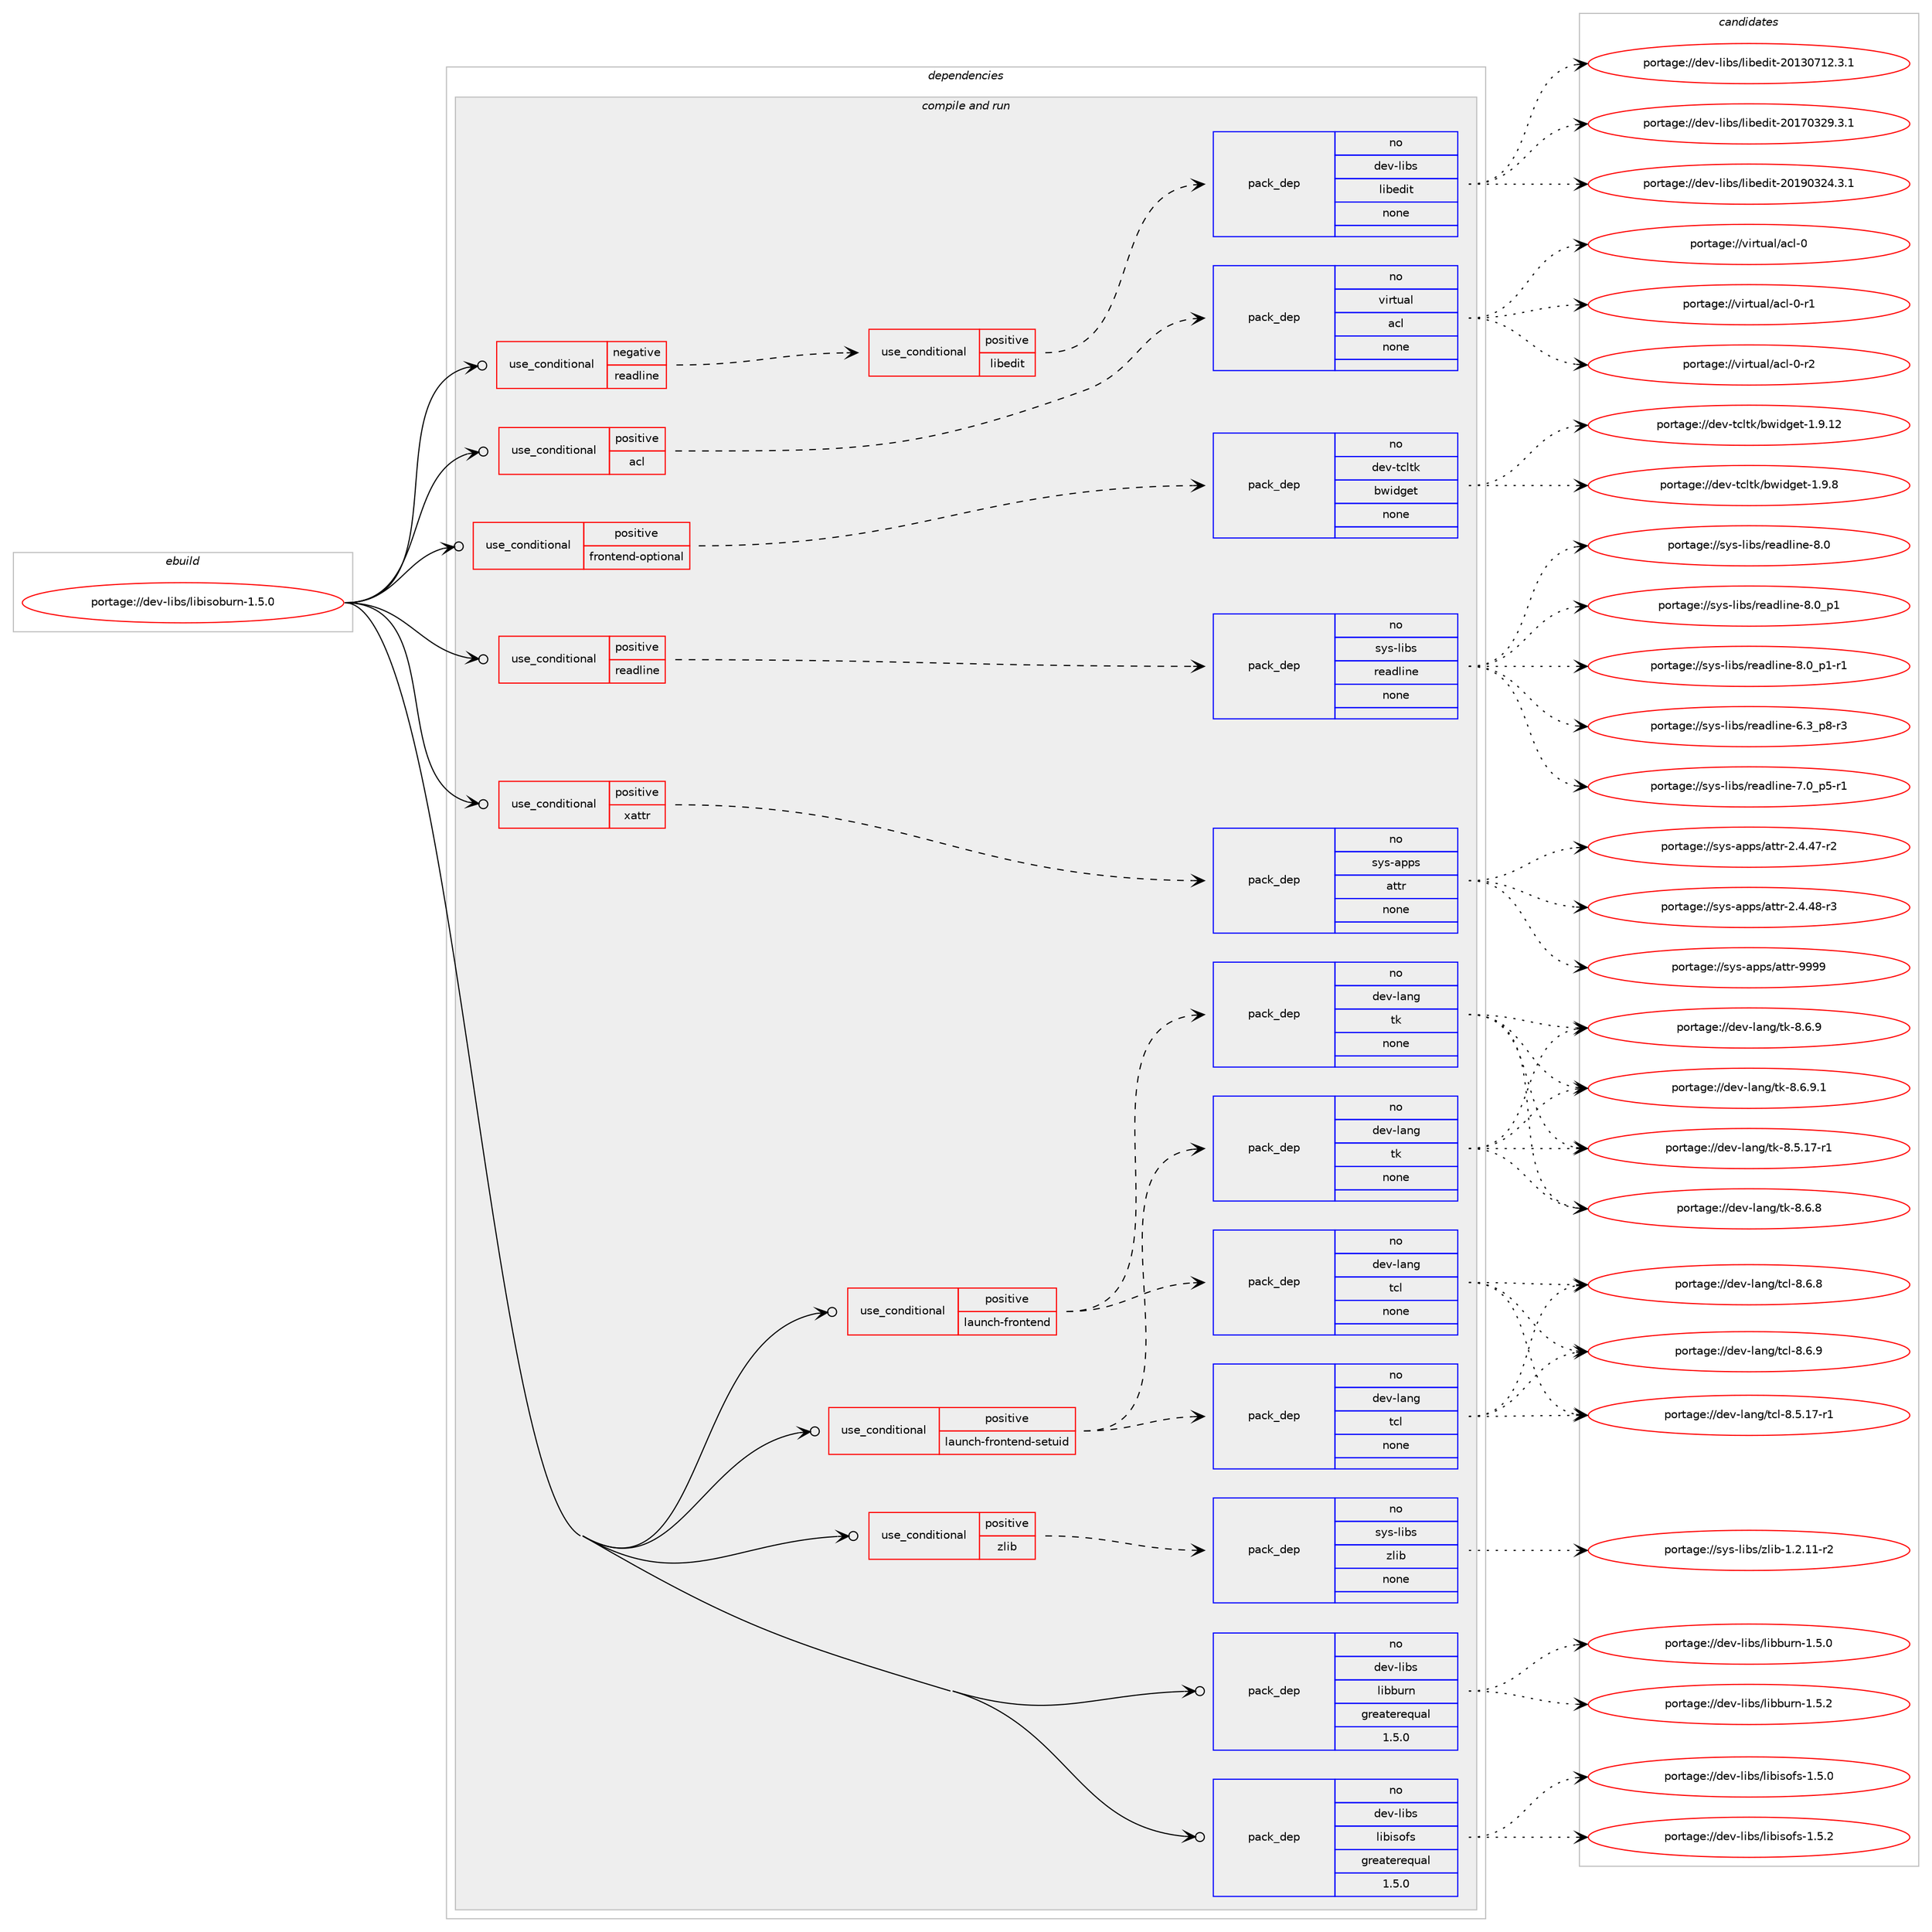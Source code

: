 digraph prolog {

# *************
# Graph options
# *************

newrank=true;
concentrate=true;
compound=true;
graph [rankdir=LR,fontname=Helvetica,fontsize=10,ranksep=1.5];#, ranksep=2.5, nodesep=0.2];
edge  [arrowhead=vee];
node  [fontname=Helvetica,fontsize=10];

# **********
# The ebuild
# **********

subgraph cluster_leftcol {
color=gray;
rank=same;
label=<<i>ebuild</i>>;
id [label="portage://dev-libs/libisoburn-1.5.0", color=red, width=4, href="../dev-libs/libisoburn-1.5.0.svg"];
}

# ****************
# The dependencies
# ****************

subgraph cluster_midcol {
color=gray;
label=<<i>dependencies</i>>;
subgraph cluster_compile {
fillcolor="#eeeeee";
style=filled;
label=<<i>compile</i>>;
}
subgraph cluster_compileandrun {
fillcolor="#eeeeee";
style=filled;
label=<<i>compile and run</i>>;
subgraph cond21083 {
dependency101068 [label=<<TABLE BORDER="0" CELLBORDER="1" CELLSPACING="0" CELLPADDING="4"><TR><TD ROWSPAN="3" CELLPADDING="10">use_conditional</TD></TR><TR><TD>negative</TD></TR><TR><TD>readline</TD></TR></TABLE>>, shape=none, color=red];
subgraph cond21084 {
dependency101069 [label=<<TABLE BORDER="0" CELLBORDER="1" CELLSPACING="0" CELLPADDING="4"><TR><TD ROWSPAN="3" CELLPADDING="10">use_conditional</TD></TR><TR><TD>positive</TD></TR><TR><TD>libedit</TD></TR></TABLE>>, shape=none, color=red];
subgraph pack76965 {
dependency101070 [label=<<TABLE BORDER="0" CELLBORDER="1" CELLSPACING="0" CELLPADDING="4" WIDTH="220"><TR><TD ROWSPAN="6" CELLPADDING="30">pack_dep</TD></TR><TR><TD WIDTH="110">no</TD></TR><TR><TD>dev-libs</TD></TR><TR><TD>libedit</TD></TR><TR><TD>none</TD></TR><TR><TD></TD></TR></TABLE>>, shape=none, color=blue];
}
dependency101069:e -> dependency101070:w [weight=20,style="dashed",arrowhead="vee"];
}
dependency101068:e -> dependency101069:w [weight=20,style="dashed",arrowhead="vee"];
}
id:e -> dependency101068:w [weight=20,style="solid",arrowhead="odotvee"];
subgraph cond21085 {
dependency101071 [label=<<TABLE BORDER="0" CELLBORDER="1" CELLSPACING="0" CELLPADDING="4"><TR><TD ROWSPAN="3" CELLPADDING="10">use_conditional</TD></TR><TR><TD>positive</TD></TR><TR><TD>acl</TD></TR></TABLE>>, shape=none, color=red];
subgraph pack76966 {
dependency101072 [label=<<TABLE BORDER="0" CELLBORDER="1" CELLSPACING="0" CELLPADDING="4" WIDTH="220"><TR><TD ROWSPAN="6" CELLPADDING="30">pack_dep</TD></TR><TR><TD WIDTH="110">no</TD></TR><TR><TD>virtual</TD></TR><TR><TD>acl</TD></TR><TR><TD>none</TD></TR><TR><TD></TD></TR></TABLE>>, shape=none, color=blue];
}
dependency101071:e -> dependency101072:w [weight=20,style="dashed",arrowhead="vee"];
}
id:e -> dependency101071:w [weight=20,style="solid",arrowhead="odotvee"];
subgraph cond21086 {
dependency101073 [label=<<TABLE BORDER="0" CELLBORDER="1" CELLSPACING="0" CELLPADDING="4"><TR><TD ROWSPAN="3" CELLPADDING="10">use_conditional</TD></TR><TR><TD>positive</TD></TR><TR><TD>frontend-optional</TD></TR></TABLE>>, shape=none, color=red];
subgraph pack76967 {
dependency101074 [label=<<TABLE BORDER="0" CELLBORDER="1" CELLSPACING="0" CELLPADDING="4" WIDTH="220"><TR><TD ROWSPAN="6" CELLPADDING="30">pack_dep</TD></TR><TR><TD WIDTH="110">no</TD></TR><TR><TD>dev-tcltk</TD></TR><TR><TD>bwidget</TD></TR><TR><TD>none</TD></TR><TR><TD></TD></TR></TABLE>>, shape=none, color=blue];
}
dependency101073:e -> dependency101074:w [weight=20,style="dashed",arrowhead="vee"];
}
id:e -> dependency101073:w [weight=20,style="solid",arrowhead="odotvee"];
subgraph cond21087 {
dependency101075 [label=<<TABLE BORDER="0" CELLBORDER="1" CELLSPACING="0" CELLPADDING="4"><TR><TD ROWSPAN="3" CELLPADDING="10">use_conditional</TD></TR><TR><TD>positive</TD></TR><TR><TD>launch-frontend</TD></TR></TABLE>>, shape=none, color=red];
subgraph pack76968 {
dependency101076 [label=<<TABLE BORDER="0" CELLBORDER="1" CELLSPACING="0" CELLPADDING="4" WIDTH="220"><TR><TD ROWSPAN="6" CELLPADDING="30">pack_dep</TD></TR><TR><TD WIDTH="110">no</TD></TR><TR><TD>dev-lang</TD></TR><TR><TD>tcl</TD></TR><TR><TD>none</TD></TR><TR><TD></TD></TR></TABLE>>, shape=none, color=blue];
}
dependency101075:e -> dependency101076:w [weight=20,style="dashed",arrowhead="vee"];
subgraph pack76969 {
dependency101077 [label=<<TABLE BORDER="0" CELLBORDER="1" CELLSPACING="0" CELLPADDING="4" WIDTH="220"><TR><TD ROWSPAN="6" CELLPADDING="30">pack_dep</TD></TR><TR><TD WIDTH="110">no</TD></TR><TR><TD>dev-lang</TD></TR><TR><TD>tk</TD></TR><TR><TD>none</TD></TR><TR><TD></TD></TR></TABLE>>, shape=none, color=blue];
}
dependency101075:e -> dependency101077:w [weight=20,style="dashed",arrowhead="vee"];
}
id:e -> dependency101075:w [weight=20,style="solid",arrowhead="odotvee"];
subgraph cond21088 {
dependency101078 [label=<<TABLE BORDER="0" CELLBORDER="1" CELLSPACING="0" CELLPADDING="4"><TR><TD ROWSPAN="3" CELLPADDING="10">use_conditional</TD></TR><TR><TD>positive</TD></TR><TR><TD>launch-frontend-setuid</TD></TR></TABLE>>, shape=none, color=red];
subgraph pack76970 {
dependency101079 [label=<<TABLE BORDER="0" CELLBORDER="1" CELLSPACING="0" CELLPADDING="4" WIDTH="220"><TR><TD ROWSPAN="6" CELLPADDING="30">pack_dep</TD></TR><TR><TD WIDTH="110">no</TD></TR><TR><TD>dev-lang</TD></TR><TR><TD>tcl</TD></TR><TR><TD>none</TD></TR><TR><TD></TD></TR></TABLE>>, shape=none, color=blue];
}
dependency101078:e -> dependency101079:w [weight=20,style="dashed",arrowhead="vee"];
subgraph pack76971 {
dependency101080 [label=<<TABLE BORDER="0" CELLBORDER="1" CELLSPACING="0" CELLPADDING="4" WIDTH="220"><TR><TD ROWSPAN="6" CELLPADDING="30">pack_dep</TD></TR><TR><TD WIDTH="110">no</TD></TR><TR><TD>dev-lang</TD></TR><TR><TD>tk</TD></TR><TR><TD>none</TD></TR><TR><TD></TD></TR></TABLE>>, shape=none, color=blue];
}
dependency101078:e -> dependency101080:w [weight=20,style="dashed",arrowhead="vee"];
}
id:e -> dependency101078:w [weight=20,style="solid",arrowhead="odotvee"];
subgraph cond21089 {
dependency101081 [label=<<TABLE BORDER="0" CELLBORDER="1" CELLSPACING="0" CELLPADDING="4"><TR><TD ROWSPAN="3" CELLPADDING="10">use_conditional</TD></TR><TR><TD>positive</TD></TR><TR><TD>readline</TD></TR></TABLE>>, shape=none, color=red];
subgraph pack76972 {
dependency101082 [label=<<TABLE BORDER="0" CELLBORDER="1" CELLSPACING="0" CELLPADDING="4" WIDTH="220"><TR><TD ROWSPAN="6" CELLPADDING="30">pack_dep</TD></TR><TR><TD WIDTH="110">no</TD></TR><TR><TD>sys-libs</TD></TR><TR><TD>readline</TD></TR><TR><TD>none</TD></TR><TR><TD></TD></TR></TABLE>>, shape=none, color=blue];
}
dependency101081:e -> dependency101082:w [weight=20,style="dashed",arrowhead="vee"];
}
id:e -> dependency101081:w [weight=20,style="solid",arrowhead="odotvee"];
subgraph cond21090 {
dependency101083 [label=<<TABLE BORDER="0" CELLBORDER="1" CELLSPACING="0" CELLPADDING="4"><TR><TD ROWSPAN="3" CELLPADDING="10">use_conditional</TD></TR><TR><TD>positive</TD></TR><TR><TD>xattr</TD></TR></TABLE>>, shape=none, color=red];
subgraph pack76973 {
dependency101084 [label=<<TABLE BORDER="0" CELLBORDER="1" CELLSPACING="0" CELLPADDING="4" WIDTH="220"><TR><TD ROWSPAN="6" CELLPADDING="30">pack_dep</TD></TR><TR><TD WIDTH="110">no</TD></TR><TR><TD>sys-apps</TD></TR><TR><TD>attr</TD></TR><TR><TD>none</TD></TR><TR><TD></TD></TR></TABLE>>, shape=none, color=blue];
}
dependency101083:e -> dependency101084:w [weight=20,style="dashed",arrowhead="vee"];
}
id:e -> dependency101083:w [weight=20,style="solid",arrowhead="odotvee"];
subgraph cond21091 {
dependency101085 [label=<<TABLE BORDER="0" CELLBORDER="1" CELLSPACING="0" CELLPADDING="4"><TR><TD ROWSPAN="3" CELLPADDING="10">use_conditional</TD></TR><TR><TD>positive</TD></TR><TR><TD>zlib</TD></TR></TABLE>>, shape=none, color=red];
subgraph pack76974 {
dependency101086 [label=<<TABLE BORDER="0" CELLBORDER="1" CELLSPACING="0" CELLPADDING="4" WIDTH="220"><TR><TD ROWSPAN="6" CELLPADDING="30">pack_dep</TD></TR><TR><TD WIDTH="110">no</TD></TR><TR><TD>sys-libs</TD></TR><TR><TD>zlib</TD></TR><TR><TD>none</TD></TR><TR><TD></TD></TR></TABLE>>, shape=none, color=blue];
}
dependency101085:e -> dependency101086:w [weight=20,style="dashed",arrowhead="vee"];
}
id:e -> dependency101085:w [weight=20,style="solid",arrowhead="odotvee"];
subgraph pack76975 {
dependency101087 [label=<<TABLE BORDER="0" CELLBORDER="1" CELLSPACING="0" CELLPADDING="4" WIDTH="220"><TR><TD ROWSPAN="6" CELLPADDING="30">pack_dep</TD></TR><TR><TD WIDTH="110">no</TD></TR><TR><TD>dev-libs</TD></TR><TR><TD>libburn</TD></TR><TR><TD>greaterequal</TD></TR><TR><TD>1.5.0</TD></TR></TABLE>>, shape=none, color=blue];
}
id:e -> dependency101087:w [weight=20,style="solid",arrowhead="odotvee"];
subgraph pack76976 {
dependency101088 [label=<<TABLE BORDER="0" CELLBORDER="1" CELLSPACING="0" CELLPADDING="4" WIDTH="220"><TR><TD ROWSPAN="6" CELLPADDING="30">pack_dep</TD></TR><TR><TD WIDTH="110">no</TD></TR><TR><TD>dev-libs</TD></TR><TR><TD>libisofs</TD></TR><TR><TD>greaterequal</TD></TR><TR><TD>1.5.0</TD></TR></TABLE>>, shape=none, color=blue];
}
id:e -> dependency101088:w [weight=20,style="solid",arrowhead="odotvee"];
}
subgraph cluster_run {
fillcolor="#eeeeee";
style=filled;
label=<<i>run</i>>;
}
}

# **************
# The candidates
# **************

subgraph cluster_choices {
rank=same;
color=gray;
label=<<i>candidates</i>>;

subgraph choice76965 {
color=black;
nodesep=1;
choiceportage1001011184510810598115471081059810110010511645504849514855495046514649 [label="portage://dev-libs/libedit-20130712.3.1", color=red, width=4,href="../dev-libs/libedit-20130712.3.1.svg"];
choiceportage1001011184510810598115471081059810110010511645504849554851505746514649 [label="portage://dev-libs/libedit-20170329.3.1", color=red, width=4,href="../dev-libs/libedit-20170329.3.1.svg"];
choiceportage1001011184510810598115471081059810110010511645504849574851505246514649 [label="portage://dev-libs/libedit-20190324.3.1", color=red, width=4,href="../dev-libs/libedit-20190324.3.1.svg"];
dependency101070:e -> choiceportage1001011184510810598115471081059810110010511645504849514855495046514649:w [style=dotted,weight="100"];
dependency101070:e -> choiceportage1001011184510810598115471081059810110010511645504849554851505746514649:w [style=dotted,weight="100"];
dependency101070:e -> choiceportage1001011184510810598115471081059810110010511645504849574851505246514649:w [style=dotted,weight="100"];
}
subgraph choice76966 {
color=black;
nodesep=1;
choiceportage118105114116117971084797991084548 [label="portage://virtual/acl-0", color=red, width=4,href="../virtual/acl-0.svg"];
choiceportage1181051141161179710847979910845484511449 [label="portage://virtual/acl-0-r1", color=red, width=4,href="../virtual/acl-0-r1.svg"];
choiceportage1181051141161179710847979910845484511450 [label="portage://virtual/acl-0-r2", color=red, width=4,href="../virtual/acl-0-r2.svg"];
dependency101072:e -> choiceportage118105114116117971084797991084548:w [style=dotted,weight="100"];
dependency101072:e -> choiceportage1181051141161179710847979910845484511449:w [style=dotted,weight="100"];
dependency101072:e -> choiceportage1181051141161179710847979910845484511450:w [style=dotted,weight="100"];
}
subgraph choice76967 {
color=black;
nodesep=1;
choiceportage1001011184511699108116107479811910510010310111645494657464950 [label="portage://dev-tcltk/bwidget-1.9.12", color=red, width=4,href="../dev-tcltk/bwidget-1.9.12.svg"];
choiceportage10010111845116991081161074798119105100103101116454946574656 [label="portage://dev-tcltk/bwidget-1.9.8", color=red, width=4,href="../dev-tcltk/bwidget-1.9.8.svg"];
dependency101074:e -> choiceportage1001011184511699108116107479811910510010310111645494657464950:w [style=dotted,weight="100"];
dependency101074:e -> choiceportage10010111845116991081161074798119105100103101116454946574656:w [style=dotted,weight="100"];
}
subgraph choice76968 {
color=black;
nodesep=1;
choiceportage10010111845108971101034711699108455646534649554511449 [label="portage://dev-lang/tcl-8.5.17-r1", color=red, width=4,href="../dev-lang/tcl-8.5.17-r1.svg"];
choiceportage10010111845108971101034711699108455646544656 [label="portage://dev-lang/tcl-8.6.8", color=red, width=4,href="../dev-lang/tcl-8.6.8.svg"];
choiceportage10010111845108971101034711699108455646544657 [label="portage://dev-lang/tcl-8.6.9", color=red, width=4,href="../dev-lang/tcl-8.6.9.svg"];
dependency101076:e -> choiceportage10010111845108971101034711699108455646534649554511449:w [style=dotted,weight="100"];
dependency101076:e -> choiceportage10010111845108971101034711699108455646544656:w [style=dotted,weight="100"];
dependency101076:e -> choiceportage10010111845108971101034711699108455646544657:w [style=dotted,weight="100"];
}
subgraph choice76969 {
color=black;
nodesep=1;
choiceportage100101118451089711010347116107455646534649554511449 [label="portage://dev-lang/tk-8.5.17-r1", color=red, width=4,href="../dev-lang/tk-8.5.17-r1.svg"];
choiceportage100101118451089711010347116107455646544656 [label="portage://dev-lang/tk-8.6.8", color=red, width=4,href="../dev-lang/tk-8.6.8.svg"];
choiceportage100101118451089711010347116107455646544657 [label="portage://dev-lang/tk-8.6.9", color=red, width=4,href="../dev-lang/tk-8.6.9.svg"];
choiceportage1001011184510897110103471161074556465446574649 [label="portage://dev-lang/tk-8.6.9.1", color=red, width=4,href="../dev-lang/tk-8.6.9.1.svg"];
dependency101077:e -> choiceportage100101118451089711010347116107455646534649554511449:w [style=dotted,weight="100"];
dependency101077:e -> choiceportage100101118451089711010347116107455646544656:w [style=dotted,weight="100"];
dependency101077:e -> choiceportage100101118451089711010347116107455646544657:w [style=dotted,weight="100"];
dependency101077:e -> choiceportage1001011184510897110103471161074556465446574649:w [style=dotted,weight="100"];
}
subgraph choice76970 {
color=black;
nodesep=1;
choiceportage10010111845108971101034711699108455646534649554511449 [label="portage://dev-lang/tcl-8.5.17-r1", color=red, width=4,href="../dev-lang/tcl-8.5.17-r1.svg"];
choiceportage10010111845108971101034711699108455646544656 [label="portage://dev-lang/tcl-8.6.8", color=red, width=4,href="../dev-lang/tcl-8.6.8.svg"];
choiceportage10010111845108971101034711699108455646544657 [label="portage://dev-lang/tcl-8.6.9", color=red, width=4,href="../dev-lang/tcl-8.6.9.svg"];
dependency101079:e -> choiceportage10010111845108971101034711699108455646534649554511449:w [style=dotted,weight="100"];
dependency101079:e -> choiceportage10010111845108971101034711699108455646544656:w [style=dotted,weight="100"];
dependency101079:e -> choiceportage10010111845108971101034711699108455646544657:w [style=dotted,weight="100"];
}
subgraph choice76971 {
color=black;
nodesep=1;
choiceportage100101118451089711010347116107455646534649554511449 [label="portage://dev-lang/tk-8.5.17-r1", color=red, width=4,href="../dev-lang/tk-8.5.17-r1.svg"];
choiceportage100101118451089711010347116107455646544656 [label="portage://dev-lang/tk-8.6.8", color=red, width=4,href="../dev-lang/tk-8.6.8.svg"];
choiceportage100101118451089711010347116107455646544657 [label="portage://dev-lang/tk-8.6.9", color=red, width=4,href="../dev-lang/tk-8.6.9.svg"];
choiceportage1001011184510897110103471161074556465446574649 [label="portage://dev-lang/tk-8.6.9.1", color=red, width=4,href="../dev-lang/tk-8.6.9.1.svg"];
dependency101080:e -> choiceportage100101118451089711010347116107455646534649554511449:w [style=dotted,weight="100"];
dependency101080:e -> choiceportage100101118451089711010347116107455646544656:w [style=dotted,weight="100"];
dependency101080:e -> choiceportage100101118451089711010347116107455646544657:w [style=dotted,weight="100"];
dependency101080:e -> choiceportage1001011184510897110103471161074556465446574649:w [style=dotted,weight="100"];
}
subgraph choice76972 {
color=black;
nodesep=1;
choiceportage115121115451081059811547114101971001081051101014554465195112564511451 [label="portage://sys-libs/readline-6.3_p8-r3", color=red, width=4,href="../sys-libs/readline-6.3_p8-r3.svg"];
choiceportage115121115451081059811547114101971001081051101014555464895112534511449 [label="portage://sys-libs/readline-7.0_p5-r1", color=red, width=4,href="../sys-libs/readline-7.0_p5-r1.svg"];
choiceportage1151211154510810598115471141019710010810511010145564648 [label="portage://sys-libs/readline-8.0", color=red, width=4,href="../sys-libs/readline-8.0.svg"];
choiceportage11512111545108105981154711410197100108105110101455646489511249 [label="portage://sys-libs/readline-8.0_p1", color=red, width=4,href="../sys-libs/readline-8.0_p1.svg"];
choiceportage115121115451081059811547114101971001081051101014556464895112494511449 [label="portage://sys-libs/readline-8.0_p1-r1", color=red, width=4,href="../sys-libs/readline-8.0_p1-r1.svg"];
dependency101082:e -> choiceportage115121115451081059811547114101971001081051101014554465195112564511451:w [style=dotted,weight="100"];
dependency101082:e -> choiceportage115121115451081059811547114101971001081051101014555464895112534511449:w [style=dotted,weight="100"];
dependency101082:e -> choiceportage1151211154510810598115471141019710010810511010145564648:w [style=dotted,weight="100"];
dependency101082:e -> choiceportage11512111545108105981154711410197100108105110101455646489511249:w [style=dotted,weight="100"];
dependency101082:e -> choiceportage115121115451081059811547114101971001081051101014556464895112494511449:w [style=dotted,weight="100"];
}
subgraph choice76973 {
color=black;
nodesep=1;
choiceportage11512111545971121121154797116116114455046524652554511450 [label="portage://sys-apps/attr-2.4.47-r2", color=red, width=4,href="../sys-apps/attr-2.4.47-r2.svg"];
choiceportage11512111545971121121154797116116114455046524652564511451 [label="portage://sys-apps/attr-2.4.48-r3", color=red, width=4,href="../sys-apps/attr-2.4.48-r3.svg"];
choiceportage115121115459711211211547971161161144557575757 [label="portage://sys-apps/attr-9999", color=red, width=4,href="../sys-apps/attr-9999.svg"];
dependency101084:e -> choiceportage11512111545971121121154797116116114455046524652554511450:w [style=dotted,weight="100"];
dependency101084:e -> choiceportage11512111545971121121154797116116114455046524652564511451:w [style=dotted,weight="100"];
dependency101084:e -> choiceportage115121115459711211211547971161161144557575757:w [style=dotted,weight="100"];
}
subgraph choice76974 {
color=black;
nodesep=1;
choiceportage11512111545108105981154712210810598454946504649494511450 [label="portage://sys-libs/zlib-1.2.11-r2", color=red, width=4,href="../sys-libs/zlib-1.2.11-r2.svg"];
dependency101086:e -> choiceportage11512111545108105981154712210810598454946504649494511450:w [style=dotted,weight="100"];
}
subgraph choice76975 {
color=black;
nodesep=1;
choiceportage1001011184510810598115471081059898117114110454946534648 [label="portage://dev-libs/libburn-1.5.0", color=red, width=4,href="../dev-libs/libburn-1.5.0.svg"];
choiceportage1001011184510810598115471081059898117114110454946534650 [label="portage://dev-libs/libburn-1.5.2", color=red, width=4,href="../dev-libs/libburn-1.5.2.svg"];
dependency101087:e -> choiceportage1001011184510810598115471081059898117114110454946534648:w [style=dotted,weight="100"];
dependency101087:e -> choiceportage1001011184510810598115471081059898117114110454946534650:w [style=dotted,weight="100"];
}
subgraph choice76976 {
color=black;
nodesep=1;
choiceportage10010111845108105981154710810598105115111102115454946534648 [label="portage://dev-libs/libisofs-1.5.0", color=red, width=4,href="../dev-libs/libisofs-1.5.0.svg"];
choiceportage10010111845108105981154710810598105115111102115454946534650 [label="portage://dev-libs/libisofs-1.5.2", color=red, width=4,href="../dev-libs/libisofs-1.5.2.svg"];
dependency101088:e -> choiceportage10010111845108105981154710810598105115111102115454946534648:w [style=dotted,weight="100"];
dependency101088:e -> choiceportage10010111845108105981154710810598105115111102115454946534650:w [style=dotted,weight="100"];
}
}

}
